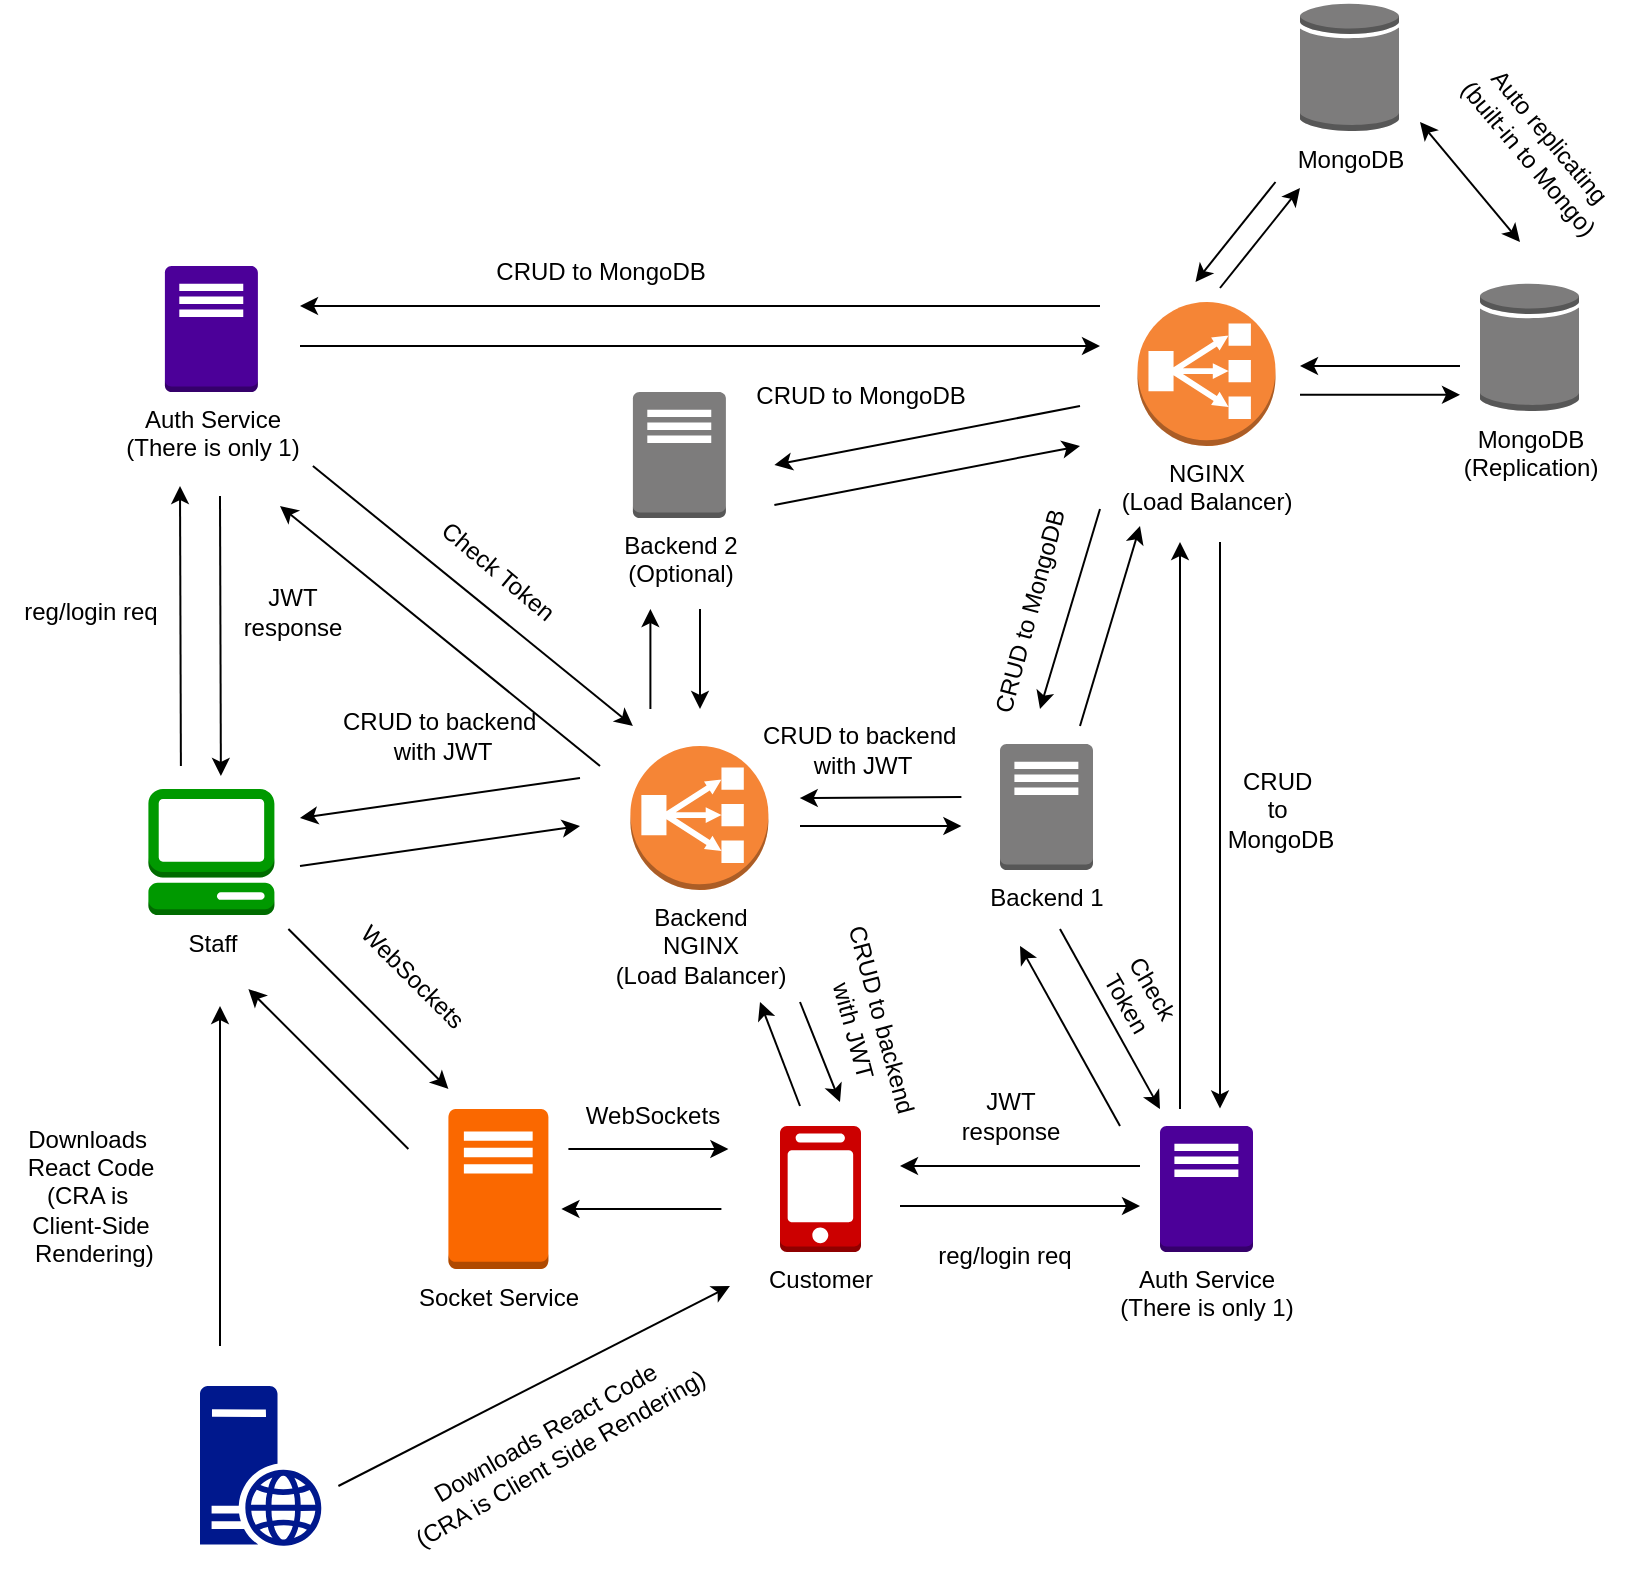 <mxfile version="26.0.4">
  <diagram name="Page-1" id="xEPX-IIJ9iF96vnHHSES">
    <mxGraphModel dx="896" dy="613" grid="1" gridSize="10" guides="1" tooltips="1" connect="1" arrows="1" fold="1" page="1" pageScale="1" pageWidth="827" pageHeight="1169" math="0" shadow="0">
      <root>
        <mxCell id="0" />
        <mxCell id="1" parent="0" />
        <mxCell id="2TD_mk8ro2jUUMhV2Vfd-59" value="Staff" style="outlineConnect=0;dashed=0;verticalLabelPosition=bottom;verticalAlign=top;align=center;html=1;shape=mxgraph.aws3.management_console;fillColor=#009900;gradientColor=none;" vertex="1" parent="1">
          <mxGeometry x="84.2" y="403.5" width="63" height="63" as="geometry" />
        </mxCell>
        <mxCell id="2TD_mk8ro2jUUMhV2Vfd-60" value="MongoDB" style="outlineConnect=0;dashed=0;verticalLabelPosition=bottom;verticalAlign=top;align=center;html=1;shape=mxgraph.aws3.generic_database;fillColor=#7D7C7C;gradientColor=none;" vertex="1" parent="1">
          <mxGeometry x="660" y="10" width="49.5" height="64.5" as="geometry" />
        </mxCell>
        <mxCell id="2TD_mk8ro2jUUMhV2Vfd-61" value="&lt;div&gt;NGINX&lt;/div&gt;&lt;div&gt;(Load Balancer)&lt;/div&gt;" style="outlineConnect=0;dashed=0;verticalLabelPosition=bottom;verticalAlign=top;align=center;html=1;shape=mxgraph.aws3.classic_load_balancer;fillColor=#F58536;gradientColor=none;" vertex="1" parent="1">
          <mxGeometry x="578.75" y="160" width="69" height="72" as="geometry" />
        </mxCell>
        <mxCell id="2TD_mk8ro2jUUMhV2Vfd-62" value="Backend 1" style="outlineConnect=0;dashed=0;verticalLabelPosition=bottom;verticalAlign=top;align=center;html=1;shape=mxgraph.aws3.traditional_server;fillColor=#7D7C7C;gradientColor=none;" vertex="1" parent="1">
          <mxGeometry x="510" y="381" width="46.5" height="63" as="geometry" />
        </mxCell>
        <mxCell id="2TD_mk8ro2jUUMhV2Vfd-63" value="Backend 2&lt;div&gt;(Optional)&lt;/div&gt;" style="outlineConnect=0;dashed=0;verticalLabelPosition=bottom;verticalAlign=top;align=center;html=1;shape=mxgraph.aws3.traditional_server;fillColor=#7D7C7C;gradientColor=none;" vertex="1" parent="1">
          <mxGeometry x="326.45" y="205" width="46.5" height="63" as="geometry" />
        </mxCell>
        <mxCell id="2TD_mk8ro2jUUMhV2Vfd-64" value="" style="sketch=0;aspect=fixed;pointerEvents=1;shadow=0;dashed=0;html=1;strokeColor=none;labelPosition=center;verticalLabelPosition=bottom;verticalAlign=top;align=center;fillColor=#00188D;shape=mxgraph.mscae.enterprise.web_server" vertex="1" parent="1">
          <mxGeometry x="110" y="702" width="60.8" height="80" as="geometry" />
        </mxCell>
        <mxCell id="2TD_mk8ro2jUUMhV2Vfd-65" value="Socket Service" style="outlineConnect=0;dashed=0;verticalLabelPosition=bottom;verticalAlign=top;align=center;html=1;shape=mxgraph.aws3.traditional_server;fillColor=#fa6800;strokeColor=#C73500;fontColor=#000000;" vertex="1" parent="1">
          <mxGeometry x="234.2" y="563.5" width="50" height="80" as="geometry" />
        </mxCell>
        <mxCell id="2TD_mk8ro2jUUMhV2Vfd-66" value="Auth Service&lt;div&gt;(There is only 1)&lt;/div&gt;" style="outlineConnect=0;dashed=0;verticalLabelPosition=bottom;verticalAlign=top;align=center;html=1;shape=mxgraph.aws3.traditional_server;fillColor=#4C0099;gradientColor=none;" vertex="1" parent="1">
          <mxGeometry x="92.45" y="142" width="46.5" height="63" as="geometry" />
        </mxCell>
        <mxCell id="2TD_mk8ro2jUUMhV2Vfd-67" value="" style="endArrow=classic;html=1;rounded=0;" edge="1" parent="1">
          <mxGeometry width="50" height="50" relative="1" as="geometry">
            <mxPoint x="154.2" y="473.5" as="sourcePoint" />
            <mxPoint x="234.2" y="553.5" as="targetPoint" />
          </mxGeometry>
        </mxCell>
        <mxCell id="2TD_mk8ro2jUUMhV2Vfd-68" value="" style="endArrow=classic;html=1;rounded=0;" edge="1" parent="1">
          <mxGeometry width="50" height="50" relative="1" as="geometry">
            <mxPoint x="214.2" y="583.5" as="sourcePoint" />
            <mxPoint x="134.2" y="503.5" as="targetPoint" />
          </mxGeometry>
        </mxCell>
        <mxCell id="2TD_mk8ro2jUUMhV2Vfd-69" value="" style="endArrow=classic;html=1;rounded=0;" edge="1" parent="1">
          <mxGeometry width="50" height="50" relative="1" as="geometry">
            <mxPoint x="294.2" y="583.5" as="sourcePoint" />
            <mxPoint x="374.2" y="583.5" as="targetPoint" />
          </mxGeometry>
        </mxCell>
        <mxCell id="2TD_mk8ro2jUUMhV2Vfd-70" value="" style="endArrow=classic;html=1;rounded=0;" edge="1" parent="1">
          <mxGeometry width="50" height="50" relative="1" as="geometry">
            <mxPoint x="370.7" y="613.5" as="sourcePoint" />
            <mxPoint x="290.7" y="613.5" as="targetPoint" />
          </mxGeometry>
        </mxCell>
        <mxCell id="2TD_mk8ro2jUUMhV2Vfd-71" value="WebSockets" style="text;html=1;align=center;verticalAlign=middle;resizable=0;points=[];autosize=1;strokeColor=none;fillColor=none;rotation=45;" vertex="1" parent="1">
          <mxGeometry x="170.7" y="482" width="90" height="30" as="geometry" />
        </mxCell>
        <mxCell id="2TD_mk8ro2jUUMhV2Vfd-72" value="WebSockets" style="text;html=1;align=center;verticalAlign=middle;resizable=0;points=[];autosize=1;strokeColor=none;fillColor=none;" vertex="1" parent="1">
          <mxGeometry x="290.7" y="551.5" width="90" height="30" as="geometry" />
        </mxCell>
        <mxCell id="2TD_mk8ro2jUUMhV2Vfd-73" value="" style="endArrow=classic;html=1;rounded=0;" edge="1" parent="1">
          <mxGeometry width="50" height="50" relative="1" as="geometry">
            <mxPoint x="179.2" y="752" as="sourcePoint" />
            <mxPoint x="375" y="652" as="targetPoint" />
          </mxGeometry>
        </mxCell>
        <mxCell id="2TD_mk8ro2jUUMhV2Vfd-74" value="Downloads React Code&lt;div&gt;(CRA is Client Side Rendering)&lt;/div&gt;" style="text;html=1;align=center;verticalAlign=middle;resizable=0;points=[];autosize=1;strokeColor=none;fillColor=none;rotation=-30;" vertex="1" parent="1">
          <mxGeometry x="190.7" y="712" width="190" height="40" as="geometry" />
        </mxCell>
        <mxCell id="2TD_mk8ro2jUUMhV2Vfd-75" value="" style="endArrow=classic;html=1;rounded=0;" edge="1" parent="1">
          <mxGeometry width="50" height="50" relative="1" as="geometry">
            <mxPoint x="120" y="682" as="sourcePoint" />
            <mxPoint x="120" y="512" as="targetPoint" />
          </mxGeometry>
        </mxCell>
        <mxCell id="2TD_mk8ro2jUUMhV2Vfd-76" value="" style="endArrow=classic;html=1;rounded=0;" edge="1" parent="1">
          <mxGeometry width="50" height="50" relative="1" as="geometry">
            <mxPoint x="410" y="562" as="sourcePoint" />
            <mxPoint x="390" y="510" as="targetPoint" />
          </mxGeometry>
        </mxCell>
        <mxCell id="2TD_mk8ro2jUUMhV2Vfd-77" value="" style="endArrow=classic;html=1;rounded=0;" edge="1" parent="1">
          <mxGeometry width="50" height="50" relative="1" as="geometry">
            <mxPoint x="410" y="510" as="sourcePoint" />
            <mxPoint x="430" y="560" as="targetPoint" />
          </mxGeometry>
        </mxCell>
        <mxCell id="2TD_mk8ro2jUUMhV2Vfd-78" value="" style="endArrow=classic;html=1;rounded=0;" edge="1" parent="1">
          <mxGeometry width="50" height="50" relative="1" as="geometry">
            <mxPoint x="160" y="442" as="sourcePoint" />
            <mxPoint x="300" y="422" as="targetPoint" />
          </mxGeometry>
        </mxCell>
        <mxCell id="2TD_mk8ro2jUUMhV2Vfd-79" value="" style="endArrow=classic;html=1;rounded=0;" edge="1" parent="1">
          <mxGeometry width="50" height="50" relative="1" as="geometry">
            <mxPoint x="300" y="398" as="sourcePoint" />
            <mxPoint x="160" y="418" as="targetPoint" />
          </mxGeometry>
        </mxCell>
        <mxCell id="2TD_mk8ro2jUUMhV2Vfd-80" value="CRUD to backend&amp;nbsp;&lt;div&gt;with JWT&lt;/div&gt;" style="text;html=1;align=center;verticalAlign=middle;resizable=0;points=[];autosize=1;strokeColor=none;fillColor=none;" vertex="1" parent="1">
          <mxGeometry x="170.7" y="357" width="120" height="40" as="geometry" />
        </mxCell>
        <mxCell id="2TD_mk8ro2jUUMhV2Vfd-81" value="Auth Service&lt;div&gt;(There is only 1)&lt;/div&gt;" style="outlineConnect=0;dashed=0;verticalLabelPosition=bottom;verticalAlign=top;align=center;html=1;shape=mxgraph.aws3.traditional_server;fillColor=#4C0099;gradientColor=none;" vertex="1" parent="1">
          <mxGeometry x="590" y="572" width="46.5" height="63" as="geometry" />
        </mxCell>
        <mxCell id="2TD_mk8ro2jUUMhV2Vfd-82" value="" style="endArrow=classic;html=1;rounded=0;" edge="1" parent="1">
          <mxGeometry width="50" height="50" relative="1" as="geometry">
            <mxPoint x="460" y="612" as="sourcePoint" />
            <mxPoint x="580" y="612" as="targetPoint" />
          </mxGeometry>
        </mxCell>
        <mxCell id="2TD_mk8ro2jUUMhV2Vfd-83" value="" style="endArrow=classic;html=1;rounded=0;" edge="1" parent="1">
          <mxGeometry width="50" height="50" relative="1" as="geometry">
            <mxPoint x="580" y="592" as="sourcePoint" />
            <mxPoint x="460" y="592" as="targetPoint" />
          </mxGeometry>
        </mxCell>
        <mxCell id="2TD_mk8ro2jUUMhV2Vfd-84" value="CRUD to backend&amp;nbsp;&lt;div&gt;with JWT&lt;/div&gt;" style="text;html=1;align=center;verticalAlign=middle;resizable=0;points=[];autosize=1;strokeColor=none;fillColor=none;rotation=75;" vertex="1" parent="1">
          <mxGeometry x="384.2" y="502" width="120" height="40" as="geometry" />
        </mxCell>
        <mxCell id="2TD_mk8ro2jUUMhV2Vfd-85" value="CRUD to backend&amp;nbsp;&lt;div&gt;with JWT&lt;/div&gt;" style="text;html=1;align=center;verticalAlign=middle;resizable=0;points=[];autosize=1;strokeColor=none;fillColor=none;" vertex="1" parent="1">
          <mxGeometry x="380.7" y="363.5" width="120" height="40" as="geometry" />
        </mxCell>
        <mxCell id="2TD_mk8ro2jUUMhV2Vfd-86" value="" style="endArrow=classic;html=1;rounded=0;" edge="1" parent="1">
          <mxGeometry width="50" height="50" relative="1" as="geometry">
            <mxPoint x="335.2" y="363.5" as="sourcePoint" />
            <mxPoint x="335.2" y="313.5" as="targetPoint" />
          </mxGeometry>
        </mxCell>
        <mxCell id="2TD_mk8ro2jUUMhV2Vfd-87" value="" style="endArrow=classic;html=1;rounded=0;" edge="1" parent="1">
          <mxGeometry width="50" height="50" relative="1" as="geometry">
            <mxPoint x="360" y="313.5" as="sourcePoint" />
            <mxPoint x="360" y="363.5" as="targetPoint" />
          </mxGeometry>
        </mxCell>
        <mxCell id="2TD_mk8ro2jUUMhV2Vfd-88" value="" style="endArrow=classic;html=1;rounded=0;" edge="1" parent="1">
          <mxGeometry width="50" height="50" relative="1" as="geometry">
            <mxPoint x="100.45" y="392" as="sourcePoint" />
            <mxPoint x="100" y="252" as="targetPoint" />
          </mxGeometry>
        </mxCell>
        <mxCell id="2TD_mk8ro2jUUMhV2Vfd-89" value="" style="endArrow=classic;html=1;rounded=0;" edge="1" parent="1">
          <mxGeometry width="50" height="50" relative="1" as="geometry">
            <mxPoint x="120" y="257" as="sourcePoint" />
            <mxPoint x="120.45" y="397" as="targetPoint" />
          </mxGeometry>
        </mxCell>
        <mxCell id="2TD_mk8ro2jUUMhV2Vfd-90" value="reg/login req" style="text;html=1;align=center;verticalAlign=middle;resizable=0;points=[];autosize=1;strokeColor=none;fillColor=none;" vertex="1" parent="1">
          <mxGeometry x="10" y="300" width="90" height="30" as="geometry" />
        </mxCell>
        <mxCell id="2TD_mk8ro2jUUMhV2Vfd-91" value="JWT&lt;div&gt;response&lt;/div&gt;" style="text;html=1;align=center;verticalAlign=middle;resizable=0;points=[];autosize=1;strokeColor=none;fillColor=none;" vertex="1" parent="1">
          <mxGeometry x="120.7" y="295" width="70" height="40" as="geometry" />
        </mxCell>
        <mxCell id="2TD_mk8ro2jUUMhV2Vfd-92" value="JWT&lt;div&gt;response&lt;/div&gt;" style="text;html=1;align=center;verticalAlign=middle;resizable=0;points=[];autosize=1;strokeColor=none;fillColor=none;" vertex="1" parent="1">
          <mxGeometry x="480" y="546.5" width="70" height="40" as="geometry" />
        </mxCell>
        <mxCell id="2TD_mk8ro2jUUMhV2Vfd-93" value="reg/login req" style="text;html=1;align=center;verticalAlign=middle;resizable=0;points=[];autosize=1;strokeColor=none;fillColor=none;" vertex="1" parent="1">
          <mxGeometry x="466.5" y="622" width="90" height="30" as="geometry" />
        </mxCell>
        <mxCell id="2TD_mk8ro2jUUMhV2Vfd-94" value="" style="endArrow=classic;html=1;rounded=0;" edge="1" parent="1">
          <mxGeometry width="50" height="50" relative="1" as="geometry">
            <mxPoint x="410" y="422" as="sourcePoint" />
            <mxPoint x="490.7" y="422" as="targetPoint" />
          </mxGeometry>
        </mxCell>
        <mxCell id="2TD_mk8ro2jUUMhV2Vfd-95" value="" style="endArrow=classic;html=1;rounded=0;entryX=0.243;entryY=1.113;entryDx=0;entryDy=0;entryPerimeter=0;" edge="1" parent="1" target="2TD_mk8ro2jUUMhV2Vfd-85">
          <mxGeometry width="50" height="50" relative="1" as="geometry">
            <mxPoint x="490.7" y="407.5" as="sourcePoint" />
            <mxPoint x="410" y="410" as="targetPoint" />
          </mxGeometry>
        </mxCell>
        <mxCell id="2TD_mk8ro2jUUMhV2Vfd-96" value="" style="endArrow=classic;html=1;rounded=0;" edge="1" parent="1">
          <mxGeometry width="50" height="50" relative="1" as="geometry">
            <mxPoint x="160" y="182" as="sourcePoint" />
            <mxPoint x="560" y="182" as="targetPoint" />
          </mxGeometry>
        </mxCell>
        <mxCell id="2TD_mk8ro2jUUMhV2Vfd-97" value="" style="endArrow=classic;html=1;rounded=0;" edge="1" parent="1">
          <mxGeometry width="50" height="50" relative="1" as="geometry">
            <mxPoint x="560" y="162" as="sourcePoint" />
            <mxPoint x="160" y="162" as="targetPoint" />
          </mxGeometry>
        </mxCell>
        <mxCell id="2TD_mk8ro2jUUMhV2Vfd-98" value="CRUD to MongoDB" style="text;html=1;align=center;verticalAlign=middle;resizable=0;points=[];autosize=1;strokeColor=none;fillColor=none;" vertex="1" parent="1">
          <mxGeometry x="245" y="130" width="130" height="30" as="geometry" />
        </mxCell>
        <mxCell id="2TD_mk8ro2jUUMhV2Vfd-99" value="" style="endArrow=classic;html=1;rounded=0;" edge="1" parent="1">
          <mxGeometry width="50" height="50" relative="1" as="geometry">
            <mxPoint x="600" y="563.5" as="sourcePoint" />
            <mxPoint x="600" y="280" as="targetPoint" />
          </mxGeometry>
        </mxCell>
        <mxCell id="2TD_mk8ro2jUUMhV2Vfd-100" value="" style="endArrow=classic;html=1;rounded=0;" edge="1" parent="1">
          <mxGeometry width="50" height="50" relative="1" as="geometry">
            <mxPoint x="620" y="280" as="sourcePoint" />
            <mxPoint x="620" y="563.25" as="targetPoint" />
          </mxGeometry>
        </mxCell>
        <mxCell id="2TD_mk8ro2jUUMhV2Vfd-101" value="" style="endArrow=classic;html=1;rounded=0;" edge="1" parent="1">
          <mxGeometry width="50" height="50" relative="1" as="geometry">
            <mxPoint x="397.2" y="261.5" as="sourcePoint" />
            <mxPoint x="550" y="232" as="targetPoint" />
          </mxGeometry>
        </mxCell>
        <mxCell id="2TD_mk8ro2jUUMhV2Vfd-102" value="" style="endArrow=classic;html=1;rounded=0;" edge="1" parent="1">
          <mxGeometry width="50" height="50" relative="1" as="geometry">
            <mxPoint x="550" y="212" as="sourcePoint" />
            <mxPoint x="397.2" y="241.5" as="targetPoint" />
          </mxGeometry>
        </mxCell>
        <mxCell id="2TD_mk8ro2jUUMhV2Vfd-103" value="CRUD to MongoDB" style="text;html=1;align=center;verticalAlign=middle;resizable=0;points=[];autosize=1;strokeColor=none;fillColor=none;" vertex="1" parent="1">
          <mxGeometry x="375" y="192" width="130" height="30" as="geometry" />
        </mxCell>
        <mxCell id="2TD_mk8ro2jUUMhV2Vfd-104" value="" style="endArrow=classic;html=1;rounded=0;" edge="1" parent="1">
          <mxGeometry width="50" height="50" relative="1" as="geometry">
            <mxPoint x="550" y="372" as="sourcePoint" />
            <mxPoint x="580" y="272" as="targetPoint" />
          </mxGeometry>
        </mxCell>
        <mxCell id="2TD_mk8ro2jUUMhV2Vfd-105" value="" style="endArrow=classic;html=1;rounded=0;" edge="1" parent="1">
          <mxGeometry width="50" height="50" relative="1" as="geometry">
            <mxPoint x="560" y="263.5" as="sourcePoint" />
            <mxPoint x="530" y="363.5" as="targetPoint" />
          </mxGeometry>
        </mxCell>
        <mxCell id="2TD_mk8ro2jUUMhV2Vfd-106" value="CRUD to MongoDB" style="text;html=1;align=center;verticalAlign=middle;resizable=0;points=[];autosize=1;strokeColor=none;fillColor=none;rotation=-75;" vertex="1" parent="1">
          <mxGeometry x="460" y="300" width="130" height="30" as="geometry" />
        </mxCell>
        <mxCell id="2TD_mk8ro2jUUMhV2Vfd-107" value="Downloads&amp;nbsp;&lt;div&gt;React Code&lt;div&gt;(CRA is&amp;nbsp;&lt;/div&gt;&lt;div&gt;Client-Side&lt;/div&gt;&lt;div&gt;&amp;nbsp;Rendering)&lt;/div&gt;&lt;/div&gt;" style="text;html=1;align=center;verticalAlign=middle;resizable=0;points=[];autosize=1;strokeColor=none;fillColor=none;rotation=0;" vertex="1" parent="1">
          <mxGeometry x="10.0" y="562" width="90" height="90" as="geometry" />
        </mxCell>
        <mxCell id="2TD_mk8ro2jUUMhV2Vfd-108" value="CRUD&amp;nbsp;&lt;div&gt;to&amp;nbsp;&lt;/div&gt;&lt;div&gt;MongoDB&lt;/div&gt;" style="text;html=1;align=center;verticalAlign=middle;resizable=0;points=[];autosize=1;strokeColor=none;fillColor=none;" vertex="1" parent="1">
          <mxGeometry x="610" y="384" width="80" height="60" as="geometry" />
        </mxCell>
        <mxCell id="2TD_mk8ro2jUUMhV2Vfd-109" value="" style="endArrow=classic;html=1;rounded=0;" edge="1" parent="1">
          <mxGeometry width="50" height="50" relative="1" as="geometry">
            <mxPoint x="310" y="392" as="sourcePoint" />
            <mxPoint x="150" y="262" as="targetPoint" />
          </mxGeometry>
        </mxCell>
        <mxCell id="2TD_mk8ro2jUUMhV2Vfd-110" value="" style="endArrow=classic;html=1;rounded=0;" edge="1" parent="1">
          <mxGeometry width="50" height="50" relative="1" as="geometry">
            <mxPoint x="166.45" y="242" as="sourcePoint" />
            <mxPoint x="326.45" y="372" as="targetPoint" />
          </mxGeometry>
        </mxCell>
        <mxCell id="2TD_mk8ro2jUUMhV2Vfd-111" value="Check Token" style="text;html=1;align=center;verticalAlign=middle;whiteSpace=wrap;rounded=0;rotation=40;" vertex="1" parent="1">
          <mxGeometry x="216.3" y="280" width="85.8" height="30" as="geometry" />
        </mxCell>
        <mxCell id="2TD_mk8ro2jUUMhV2Vfd-112" value="" style="endArrow=classic;html=1;rounded=0;" edge="1" parent="1">
          <mxGeometry width="50" height="50" relative="1" as="geometry">
            <mxPoint x="570" y="572" as="sourcePoint" />
            <mxPoint x="520" y="482" as="targetPoint" />
          </mxGeometry>
        </mxCell>
        <mxCell id="2TD_mk8ro2jUUMhV2Vfd-113" value="" style="endArrow=classic;html=1;rounded=0;" edge="1" parent="1">
          <mxGeometry width="50" height="50" relative="1" as="geometry">
            <mxPoint x="540" y="473.5" as="sourcePoint" />
            <mxPoint x="590" y="563.5" as="targetPoint" />
          </mxGeometry>
        </mxCell>
        <mxCell id="2TD_mk8ro2jUUMhV2Vfd-114" value="Check Token" style="text;html=1;align=center;verticalAlign=middle;whiteSpace=wrap;rounded=0;rotation=60;" vertex="1" parent="1">
          <mxGeometry x="550" y="492" width="60" height="30" as="geometry" />
        </mxCell>
        <mxCell id="2TD_mk8ro2jUUMhV2Vfd-115" value="MongoDB&lt;div&gt;(Replication)&lt;/div&gt;" style="outlineConnect=0;dashed=0;verticalLabelPosition=bottom;verticalAlign=top;align=center;html=1;shape=mxgraph.aws3.generic_database;fillColor=#7D7C7C;gradientColor=none;" vertex="1" parent="1">
          <mxGeometry x="750" y="150" width="49.5" height="64.5" as="geometry" />
        </mxCell>
        <mxCell id="2TD_mk8ro2jUUMhV2Vfd-117" value="Customer" style="outlineConnect=0;dashed=0;verticalLabelPosition=bottom;verticalAlign=top;align=center;html=1;shape=mxgraph.aws3.mobile_client;fillColor=#CC0000;gradientColor=none;" vertex="1" parent="1">
          <mxGeometry x="400" y="572" width="40.5" height="63" as="geometry" />
        </mxCell>
        <mxCell id="2TD_mk8ro2jUUMhV2Vfd-118" value="Backend&lt;div&gt;NGINX&lt;/div&gt;&lt;div&gt;(Load Balancer)&lt;/div&gt;" style="outlineConnect=0;dashed=0;verticalLabelPosition=bottom;verticalAlign=top;align=center;html=1;shape=mxgraph.aws3.classic_load_balancer;fillColor=#F58536;gradientColor=none;" vertex="1" parent="1">
          <mxGeometry x="325.2" y="382" width="69" height="72" as="geometry" />
        </mxCell>
        <mxCell id="2TD_mk8ro2jUUMhV2Vfd-119" value="" style="endArrow=classic;startArrow=classic;html=1;rounded=0;" edge="1" parent="1">
          <mxGeometry width="50" height="50" relative="1" as="geometry">
            <mxPoint x="770" y="130" as="sourcePoint" />
            <mxPoint x="720" y="70" as="targetPoint" />
          </mxGeometry>
        </mxCell>
        <mxCell id="2TD_mk8ro2jUUMhV2Vfd-120" value="Auto replicating&amp;nbsp;&lt;div&gt;(built-in to Mongo)&lt;/div&gt;" style="text;html=1;align=center;verticalAlign=middle;resizable=0;points=[];autosize=1;strokeColor=none;fillColor=none;rotation=50;" vertex="1" parent="1">
          <mxGeometry x="720" y="63" width="120" height="40" as="geometry" />
        </mxCell>
        <mxCell id="2TD_mk8ro2jUUMhV2Vfd-121" value="" style="endArrow=classic;html=1;rounded=0;" edge="1" parent="1">
          <mxGeometry width="50" height="50" relative="1" as="geometry">
            <mxPoint x="660" y="206.38" as="sourcePoint" />
            <mxPoint x="740" y="206.38" as="targetPoint" />
          </mxGeometry>
        </mxCell>
        <mxCell id="2TD_mk8ro2jUUMhV2Vfd-122" value="" style="endArrow=classic;html=1;rounded=0;" edge="1" parent="1">
          <mxGeometry width="50" height="50" relative="1" as="geometry">
            <mxPoint x="740" y="192" as="sourcePoint" />
            <mxPoint x="660" y="192" as="targetPoint" />
          </mxGeometry>
        </mxCell>
        <mxCell id="2TD_mk8ro2jUUMhV2Vfd-123" value="" style="endArrow=classic;html=1;rounded=0;" edge="1" parent="1">
          <mxGeometry width="50" height="50" relative="1" as="geometry">
            <mxPoint x="647.75" y="100" as="sourcePoint" />
            <mxPoint x="607.75" y="150" as="targetPoint" />
          </mxGeometry>
        </mxCell>
        <mxCell id="2TD_mk8ro2jUUMhV2Vfd-124" value="" style="endArrow=classic;html=1;rounded=0;" edge="1" parent="1">
          <mxGeometry width="50" height="50" relative="1" as="geometry">
            <mxPoint x="620" y="153" as="sourcePoint" />
            <mxPoint x="660" y="103" as="targetPoint" />
          </mxGeometry>
        </mxCell>
      </root>
    </mxGraphModel>
  </diagram>
</mxfile>
